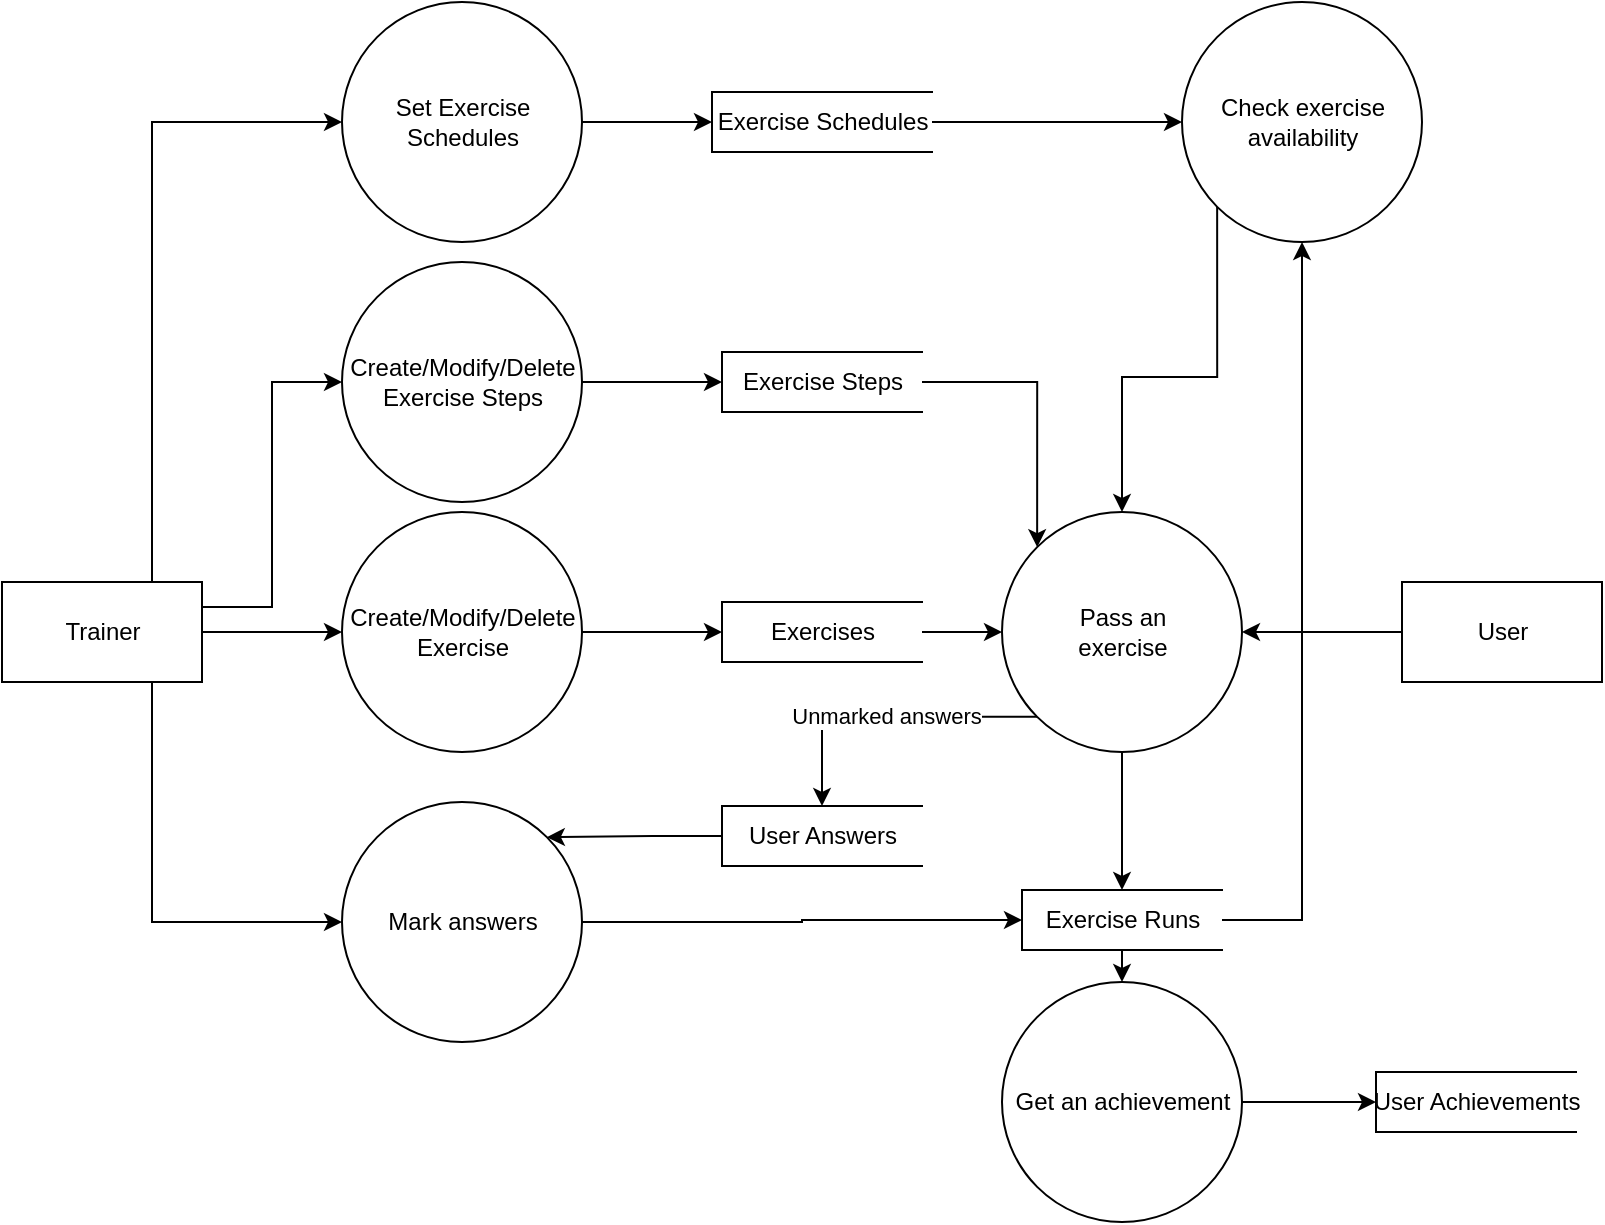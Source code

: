 <mxfile version="20.8.16" type="device"><diagram id="egFVc7iN3EuXJCOQRw2U" name="Page-1"><mxGraphModel dx="1016" dy="2943" grid="1" gridSize="10" guides="1" tooltips="1" connect="1" arrows="1" fold="1" page="1" pageScale="1" pageWidth="1654" pageHeight="2336" math="0" shadow="0"><root><mxCell id="0"/><mxCell id="1" parent="0"/><mxCell id="IdnwRYRobFtbnjJPTMky-37" style="edgeStyle=orthogonalEdgeStyle;rounded=0;orthogonalLoop=1;jettySize=auto;html=1;exitX=0.5;exitY=1;exitDx=0;exitDy=0;entryX=0.5;entryY=0;entryDx=0;entryDy=0;" edge="1" parent="1" source="IdnwRYRobFtbnjJPTMky-13" target="IdnwRYRobFtbnjJPTMky-19"><mxGeometry relative="1" as="geometry"/></mxCell><mxCell id="IdnwRYRobFtbnjJPTMky-55" style="edgeStyle=orthogonalEdgeStyle;rounded=0;orthogonalLoop=1;jettySize=auto;html=1;exitX=1;exitY=0.5;exitDx=0;exitDy=0;entryX=0.5;entryY=1;entryDx=0;entryDy=0;" edge="1" parent="1" source="IdnwRYRobFtbnjJPTMky-13" target="IdnwRYRobFtbnjJPTMky-54"><mxGeometry relative="1" as="geometry"/></mxCell><mxCell id="IdnwRYRobFtbnjJPTMky-13" value="Exercise Runs" style="html=1;dashed=0;whitespace=wrap;shape=partialRectangle;right=0;comic=0;" vertex="1" parent="1"><mxGeometry x="650" y="424" width="100" height="30" as="geometry"/></mxCell><mxCell id="IdnwRYRobFtbnjJPTMky-33" style="rounded=0;orthogonalLoop=1;jettySize=auto;html=1;exitX=0;exitY=0.5;exitDx=0;exitDy=0;entryX=1;entryY=0.5;entryDx=0;entryDy=0;" edge="1" parent="1" target="IdnwRYRobFtbnjJPTMky-18"><mxGeometry relative="1" as="geometry"><mxPoint x="840" y="295.0" as="sourcePoint"/></mxGeometry></mxCell><mxCell id="IdnwRYRobFtbnjJPTMky-24" style="edgeStyle=orthogonalEdgeStyle;rounded=0;orthogonalLoop=1;jettySize=auto;html=1;exitX=1;exitY=0.5;exitDx=0;exitDy=0;entryX=0;entryY=0.5;entryDx=0;entryDy=0;" edge="1" parent="1" source="IdnwRYRobFtbnjJPTMky-15" target="IdnwRYRobFtbnjJPTMky-18"><mxGeometry relative="1" as="geometry"/></mxCell><mxCell id="IdnwRYRobFtbnjJPTMky-15" value="Exercises" style="html=1;dashed=0;whitespace=wrap;shape=partialRectangle;right=0;comic=0;" vertex="1" parent="1"><mxGeometry x="500" y="280" width="100" height="30" as="geometry"/></mxCell><mxCell id="IdnwRYRobFtbnjJPTMky-31" style="edgeStyle=orthogonalEdgeStyle;rounded=0;orthogonalLoop=1;jettySize=auto;html=1;exitX=1;exitY=0.5;exitDx=0;exitDy=0;entryX=0;entryY=0;entryDx=0;entryDy=0;" edge="1" parent="1" source="IdnwRYRobFtbnjJPTMky-16" target="IdnwRYRobFtbnjJPTMky-18"><mxGeometry relative="1" as="geometry"/></mxCell><mxCell id="IdnwRYRobFtbnjJPTMky-16" value="Exercise Steps" style="html=1;dashed=0;whitespace=wrap;shape=partialRectangle;right=0;comic=0;" vertex="1" parent="1"><mxGeometry x="500" y="155" width="100" height="30" as="geometry"/></mxCell><mxCell id="IdnwRYRobFtbnjJPTMky-49" style="edgeStyle=orthogonalEdgeStyle;rounded=0;orthogonalLoop=1;jettySize=auto;html=1;exitX=0;exitY=0.5;exitDx=0;exitDy=0;entryX=1;entryY=0;entryDx=0;entryDy=0;" edge="1" parent="1" source="IdnwRYRobFtbnjJPTMky-17" target="IdnwRYRobFtbnjJPTMky-48"><mxGeometry relative="1" as="geometry"/></mxCell><mxCell id="IdnwRYRobFtbnjJPTMky-17" value="User Answers" style="html=1;dashed=0;whitespace=wrap;shape=partialRectangle;right=0;comic=0;" vertex="1" parent="1"><mxGeometry x="500" y="382" width="100" height="30" as="geometry"/></mxCell><mxCell id="IdnwRYRobFtbnjJPTMky-32" value="Unmarked answers" style="edgeStyle=orthogonalEdgeStyle;rounded=0;orthogonalLoop=1;jettySize=auto;html=1;exitX=0;exitY=1;exitDx=0;exitDy=0;entryX=0.5;entryY=0;entryDx=0;entryDy=0;" edge="1" parent="1" source="IdnwRYRobFtbnjJPTMky-18" target="IdnwRYRobFtbnjJPTMky-17"><mxGeometry relative="1" as="geometry"/></mxCell><mxCell id="IdnwRYRobFtbnjJPTMky-35" style="edgeStyle=orthogonalEdgeStyle;rounded=0;orthogonalLoop=1;jettySize=auto;html=1;exitX=0.5;exitY=1;exitDx=0;exitDy=0;entryX=0.5;entryY=0;entryDx=0;entryDy=0;" edge="1" parent="1" source="IdnwRYRobFtbnjJPTMky-18" target="IdnwRYRobFtbnjJPTMky-13"><mxGeometry relative="1" as="geometry"/></mxCell><mxCell id="IdnwRYRobFtbnjJPTMky-18" value="Pass an&lt;br&gt;exercise" style="shape=ellipse;html=1;dashed=0;whitespace=wrap;aspect=fixed;perimeter=ellipsePerimeter;comic=0;" vertex="1" parent="1"><mxGeometry x="640" y="235" width="120" height="120" as="geometry"/></mxCell><mxCell id="IdnwRYRobFtbnjJPTMky-40" style="edgeStyle=orthogonalEdgeStyle;rounded=0;orthogonalLoop=1;jettySize=auto;html=1;exitX=1;exitY=0.5;exitDx=0;exitDy=0;entryX=0;entryY=0.5;entryDx=0;entryDy=0;" edge="1" parent="1" source="IdnwRYRobFtbnjJPTMky-19" target="IdnwRYRobFtbnjJPTMky-39"><mxGeometry relative="1" as="geometry"/></mxCell><mxCell id="IdnwRYRobFtbnjJPTMky-19" value="Get an achievement" style="shape=ellipse;html=1;dashed=0;whitespace=wrap;aspect=fixed;perimeter=ellipsePerimeter;comic=0;" vertex="1" parent="1"><mxGeometry x="640" y="470" width="120" height="120" as="geometry"/></mxCell><mxCell id="IdnwRYRobFtbnjJPTMky-23" style="edgeStyle=orthogonalEdgeStyle;rounded=0;orthogonalLoop=1;jettySize=auto;html=1;exitX=1;exitY=0.5;exitDx=0;exitDy=0;entryX=0;entryY=0.5;entryDx=0;entryDy=0;" edge="1" parent="1" source="IdnwRYRobFtbnjJPTMky-20" target="IdnwRYRobFtbnjJPTMky-15"><mxGeometry relative="1" as="geometry"/></mxCell><mxCell id="IdnwRYRobFtbnjJPTMky-20" value="Create/Modify/Delete&lt;br&gt;Exercise" style="shape=ellipse;html=1;dashed=0;whitespace=wrap;aspect=fixed;perimeter=ellipsePerimeter;comic=0;" vertex="1" parent="1"><mxGeometry x="310" y="235" width="120" height="120" as="geometry"/></mxCell><mxCell id="IdnwRYRobFtbnjJPTMky-22" style="edgeStyle=orthogonalEdgeStyle;rounded=0;orthogonalLoop=1;jettySize=auto;html=1;exitX=1;exitY=0.5;exitDx=0;exitDy=0;entryX=0;entryY=0.5;entryDx=0;entryDy=0;" edge="1" parent="1" source="IdnwRYRobFtbnjJPTMky-21" target="IdnwRYRobFtbnjJPTMky-20"><mxGeometry relative="1" as="geometry"/></mxCell><mxCell id="IdnwRYRobFtbnjJPTMky-28" style="edgeStyle=orthogonalEdgeStyle;rounded=0;orthogonalLoop=1;jettySize=auto;html=1;exitX=1;exitY=0.25;exitDx=0;exitDy=0;entryX=0;entryY=0.5;entryDx=0;entryDy=0;" edge="1" parent="1" source="IdnwRYRobFtbnjJPTMky-21" target="IdnwRYRobFtbnjJPTMky-25"><mxGeometry relative="1" as="geometry"/></mxCell><mxCell id="IdnwRYRobFtbnjJPTMky-46" style="edgeStyle=orthogonalEdgeStyle;rounded=0;orthogonalLoop=1;jettySize=auto;html=1;exitX=0.75;exitY=0;exitDx=0;exitDy=0;entryX=0;entryY=0.5;entryDx=0;entryDy=0;" edge="1" parent="1" source="IdnwRYRobFtbnjJPTMky-21" target="IdnwRYRobFtbnjJPTMky-43"><mxGeometry relative="1" as="geometry"/></mxCell><mxCell id="IdnwRYRobFtbnjJPTMky-51" style="edgeStyle=orthogonalEdgeStyle;rounded=0;orthogonalLoop=1;jettySize=auto;html=1;exitX=0.75;exitY=1;exitDx=0;exitDy=0;entryX=0;entryY=0.5;entryDx=0;entryDy=0;" edge="1" parent="1" source="IdnwRYRobFtbnjJPTMky-21" target="IdnwRYRobFtbnjJPTMky-48"><mxGeometry relative="1" as="geometry"/></mxCell><mxCell id="IdnwRYRobFtbnjJPTMky-21" value="Trainer" style="html=1;dashed=0;whitespace=wrap;comic=0;" vertex="1" parent="1"><mxGeometry x="140" y="270" width="100" height="50" as="geometry"/></mxCell><mxCell id="IdnwRYRobFtbnjJPTMky-30" style="edgeStyle=orthogonalEdgeStyle;rounded=0;orthogonalLoop=1;jettySize=auto;html=1;exitX=1;exitY=0.5;exitDx=0;exitDy=0;entryX=0;entryY=0.5;entryDx=0;entryDy=0;" edge="1" parent="1" source="IdnwRYRobFtbnjJPTMky-25" target="IdnwRYRobFtbnjJPTMky-16"><mxGeometry relative="1" as="geometry"/></mxCell><mxCell id="IdnwRYRobFtbnjJPTMky-25" value="Create/Modify/Delete&lt;br&gt;Exercise Steps" style="shape=ellipse;html=1;dashed=0;whitespace=wrap;aspect=fixed;perimeter=ellipsePerimeter;comic=0;" vertex="1" parent="1"><mxGeometry x="310" y="110" width="120" height="120" as="geometry"/></mxCell><mxCell id="IdnwRYRobFtbnjJPTMky-39" value="User Achievements" style="html=1;dashed=0;whitespace=wrap;shape=partialRectangle;right=0;comic=0;" vertex="1" parent="1"><mxGeometry x="827" y="515" width="100" height="30" as="geometry"/></mxCell><mxCell id="IdnwRYRobFtbnjJPTMky-45" style="edgeStyle=orthogonalEdgeStyle;rounded=0;orthogonalLoop=1;jettySize=auto;html=1;exitX=1;exitY=0.5;exitDx=0;exitDy=0;entryX=0;entryY=0.5;entryDx=0;entryDy=0;" edge="1" parent="1" source="IdnwRYRobFtbnjJPTMky-41" target="IdnwRYRobFtbnjJPTMky-54"><mxGeometry relative="1" as="geometry"><mxPoint x="700" y="40" as="targetPoint"/></mxGeometry></mxCell><mxCell id="IdnwRYRobFtbnjJPTMky-41" value="Exercise Schedules" style="html=1;dashed=0;whitespace=wrap;shape=partialRectangle;right=0;comic=0;" vertex="1" parent="1"><mxGeometry x="495" y="25" width="110" height="30" as="geometry"/></mxCell><mxCell id="IdnwRYRobFtbnjJPTMky-44" style="edgeStyle=orthogonalEdgeStyle;rounded=0;orthogonalLoop=1;jettySize=auto;html=1;exitX=1;exitY=0.5;exitDx=0;exitDy=0;entryX=0;entryY=0.5;entryDx=0;entryDy=0;" edge="1" parent="1" source="IdnwRYRobFtbnjJPTMky-43" target="IdnwRYRobFtbnjJPTMky-41"><mxGeometry relative="1" as="geometry"/></mxCell><mxCell id="IdnwRYRobFtbnjJPTMky-43" value="Set Exercise&lt;br&gt;Schedules" style="shape=ellipse;html=1;dashed=0;whitespace=wrap;aspect=fixed;perimeter=ellipsePerimeter;comic=0;" vertex="1" parent="1"><mxGeometry x="310" y="-20" width="120" height="120" as="geometry"/></mxCell><mxCell id="IdnwRYRobFtbnjJPTMky-50" style="edgeStyle=orthogonalEdgeStyle;rounded=0;orthogonalLoop=1;jettySize=auto;html=1;exitX=1;exitY=0.5;exitDx=0;exitDy=0;entryX=0;entryY=0.5;entryDx=0;entryDy=0;" edge="1" parent="1" source="IdnwRYRobFtbnjJPTMky-48" target="IdnwRYRobFtbnjJPTMky-13"><mxGeometry relative="1" as="geometry"/></mxCell><mxCell id="IdnwRYRobFtbnjJPTMky-48" value="Mark answers" style="shape=ellipse;html=1;dashed=0;whitespace=wrap;aspect=fixed;perimeter=ellipsePerimeter;comic=0;" vertex="1" parent="1"><mxGeometry x="310" y="380" width="120" height="120" as="geometry"/></mxCell><mxCell id="IdnwRYRobFtbnjJPTMky-56" style="edgeStyle=orthogonalEdgeStyle;rounded=0;orthogonalLoop=1;jettySize=auto;html=1;exitX=0;exitY=1;exitDx=0;exitDy=0;entryX=0.5;entryY=0;entryDx=0;entryDy=0;" edge="1" parent="1" source="IdnwRYRobFtbnjJPTMky-54" target="IdnwRYRobFtbnjJPTMky-18"><mxGeometry relative="1" as="geometry"/></mxCell><mxCell id="IdnwRYRobFtbnjJPTMky-54" value="Check exercise&lt;br&gt;availability" style="shape=ellipse;html=1;dashed=0;whitespace=wrap;aspect=fixed;perimeter=ellipsePerimeter;comic=0;" vertex="1" parent="1"><mxGeometry x="730" y="-20" width="120" height="120" as="geometry"/></mxCell><mxCell id="IdnwRYRobFtbnjJPTMky-57" value="User" style="html=1;dashed=0;whitespace=wrap;comic=0;" vertex="1" parent="1"><mxGeometry x="840" y="270" width="100" height="50" as="geometry"/></mxCell></root></mxGraphModel></diagram></mxfile>